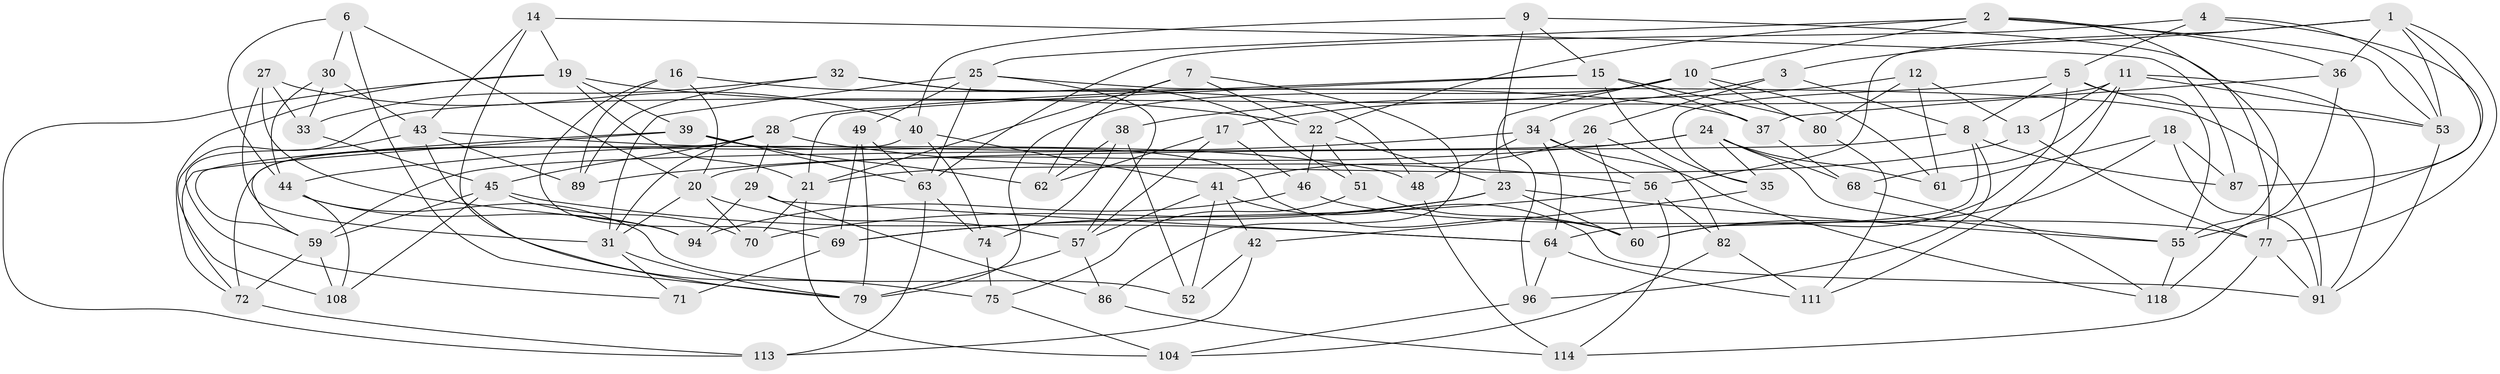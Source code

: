 // Generated by graph-tools (version 1.1) at 2025/52/02/27/25 19:52:29]
// undirected, 83 vertices, 200 edges
graph export_dot {
graph [start="1"]
  node [color=gray90,style=filled];
  1 [super="+116"];
  2 [super="+58"];
  3;
  4;
  5 [super="+65"];
  6;
  7;
  8 [super="+66"];
  9;
  10 [super="+106"];
  11 [super="+112"];
  12;
  13;
  14;
  15 [super="+84"];
  16;
  17;
  18;
  19 [super="+107"];
  20 [super="+85"];
  21 [super="+101"];
  22 [super="+50"];
  23 [super="+97"];
  24 [super="+117"];
  25 [super="+54"];
  26;
  27;
  28 [super="+47"];
  29;
  30;
  31 [super="+102"];
  32;
  33;
  34 [super="+98"];
  35;
  36;
  37;
  38;
  39 [super="+88"];
  40 [super="+78"];
  41 [super="+93"];
  42;
  43 [super="+83"];
  44 [super="+115"];
  45 [super="+90"];
  46;
  48;
  49;
  51;
  52;
  53 [super="+100"];
  55 [super="+67"];
  56 [super="+110"];
  57 [super="+76"];
  59 [super="+73"];
  60 [super="+92"];
  61;
  62;
  63 [super="+81"];
  64 [super="+109"];
  68;
  69 [super="+95"];
  70;
  71;
  72 [super="+99"];
  74;
  75;
  77 [super="+119"];
  79 [super="+105"];
  80;
  82;
  86;
  87;
  89;
  91 [super="+103"];
  94;
  96;
  104;
  108;
  111;
  113;
  114;
  118;
  1 -- 3;
  1 -- 56;
  1 -- 36;
  1 -- 77;
  1 -- 53;
  1 -- 87;
  2 -- 25;
  2 -- 22;
  2 -- 10;
  2 -- 36;
  2 -- 55;
  2 -- 53;
  3 -- 26;
  3 -- 8;
  3 -- 34;
  4 -- 55;
  4 -- 63;
  4 -- 53;
  4 -- 5;
  5 -- 53;
  5 -- 35;
  5 -- 8;
  5 -- 60;
  5 -- 55;
  6 -- 30;
  6 -- 44;
  6 -- 79;
  6 -- 20;
  7 -- 86;
  7 -- 22;
  7 -- 62;
  7 -- 21;
  8 -- 87;
  8 -- 64;
  8 -- 20;
  8 -- 96;
  9 -- 40;
  9 -- 96;
  9 -- 77;
  9 -- 15;
  10 -- 23;
  10 -- 17;
  10 -- 80;
  10 -- 61;
  10 -- 79;
  11 -- 108;
  11 -- 68;
  11 -- 13;
  11 -- 91;
  11 -- 53;
  11 -- 111;
  12 -- 38;
  12 -- 13;
  12 -- 80;
  12 -- 61;
  13 -- 21;
  13 -- 77;
  14 -- 79;
  14 -- 87;
  14 -- 43;
  14 -- 19;
  15 -- 28;
  15 -- 80;
  15 -- 37;
  15 -- 35;
  15 -- 21;
  16 -- 89;
  16 -- 37;
  16 -- 69;
  16 -- 20;
  17 -- 46;
  17 -- 62;
  17 -- 57;
  18 -- 91;
  18 -- 61;
  18 -- 87;
  18 -- 60;
  19 -- 113;
  19 -- 72;
  19 -- 22;
  19 -- 21;
  19 -- 39;
  20 -- 70;
  20 -- 31;
  20 -- 57;
  21 -- 104;
  21 -- 70;
  22 -- 23;
  22 -- 46;
  22 -- 51;
  23 -- 70;
  23 -- 55;
  23 -- 69;
  23 -- 60;
  24 -- 35;
  24 -- 59;
  24 -- 61;
  24 -- 89;
  24 -- 68;
  24 -- 55;
  25 -- 57;
  25 -- 49;
  25 -- 63;
  25 -- 31;
  25 -- 91;
  26 -- 82;
  26 -- 41;
  26 -- 60;
  27 -- 94;
  27 -- 33;
  27 -- 31;
  27 -- 40;
  28 -- 29;
  28 -- 59;
  28 -- 56;
  28 -- 45;
  28 -- 31;
  29 -- 86;
  29 -- 94;
  29 -- 64;
  30 -- 43;
  30 -- 44;
  30 -- 33;
  31 -- 71;
  31 -- 79;
  32 -- 51;
  32 -- 33;
  32 -- 48;
  32 -- 89;
  33 -- 45;
  34 -- 118;
  34 -- 44;
  34 -- 48;
  34 -- 64;
  34 -- 56;
  35 -- 42;
  36 -- 118;
  36 -- 37;
  37 -- 68;
  38 -- 74;
  38 -- 52;
  38 -- 62;
  39 -- 72;
  39 -- 60;
  39 -- 63;
  39 -- 59;
  39 -- 62;
  40 -- 41;
  40 -- 72 [weight=2];
  40 -- 74;
  41 -- 52;
  41 -- 91;
  41 -- 57;
  41 -- 42;
  42 -- 52;
  42 -- 113;
  43 -- 75;
  43 -- 71;
  43 -- 48;
  43 -- 89;
  44 -- 94;
  44 -- 108;
  44 -- 52;
  45 -- 70;
  45 -- 59;
  45 -- 64;
  45 -- 108;
  46 -- 77;
  46 -- 94;
  48 -- 114;
  49 -- 63;
  49 -- 69;
  49 -- 79;
  51 -- 75;
  51 -- 60;
  53 -- 91;
  55 -- 118;
  56 -- 82;
  56 -- 69;
  56 -- 114;
  57 -- 79;
  57 -- 86;
  59 -- 108;
  59 -- 72;
  63 -- 113;
  63 -- 74;
  64 -- 96;
  64 -- 111;
  68 -- 118;
  69 -- 71 [weight=2];
  72 -- 113;
  74 -- 75;
  75 -- 104;
  77 -- 114;
  77 -- 91;
  80 -- 111;
  82 -- 111;
  82 -- 104;
  86 -- 114;
  96 -- 104;
}
